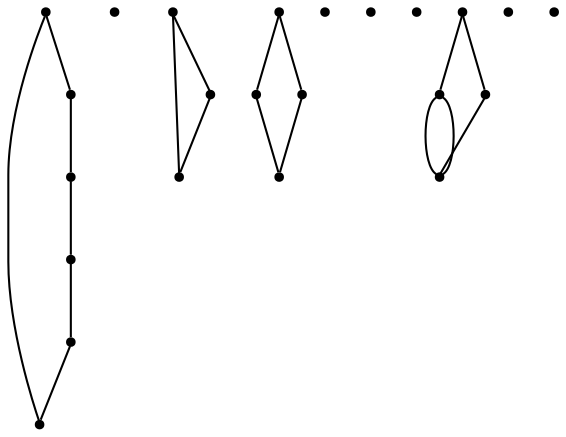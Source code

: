 graph {
  node [shape=point,comment="{\"directed\":false,\"doi\":\"10.1007/3-540-45848-4_31\",\"figure\":\"8 (1)\"}"]

  v0 [pos="916.2083307902019,1788.210175002831"]
  v1 [pos="931.208356221517,1825.710175002831"]
  v2 [pos="782.7083587646484,1774.7102156929348"]
  v3 [pos="925.208346048991,1878.210200434146"]
  v4 [pos="901.2083053588868,1914.2101343127265"]
  v5 [pos="752.7083079020183,1885.7101495715156"]
  v6 [pos="1954.0833473205566,1806.210205520409"]
  v7 [pos="1954.208342234294,1749.2101088814113"]
  v8 [pos="1897.208372751872,1749.2101088814113"]
  v9 [pos="1897.083377838135,1806.210205520409"]
  v10 [pos="1843.708388010661,1748.2101495715158"]
  v11 [pos="1843.708388010661,1808.2101241402004"]
  v12 [pos="1783.708413441976,1748.2101495715158"]
  v13 [pos="1783.708413441976,1808.2101241402006"]
  v14 [pos="1678.708362579346,1748.2101495715158"]
  v15 [pos="1618.708388010661,1808.2101241402006"]
  v16 [pos="1618.708388010661,1748.2101495715158"]
  v17 [pos="1558.708413441976,1808.2101241402006"]
  v18 [pos="1558.708413441976,1748.2101495715158"]
  v19 [pos="1498.7083117167158,1748.2101495715158"]
  v20 [pos="1498.7083117167156,1808.2101241402006"]
  v21 [pos="1296.208413441976,1755.7102258654609"]
  v22 [pos="1125.2083778381348,1779.7101393989894"]

  v0 -- v2 [id="-1",pos="916.2083307902019,1788.210175002831 895.5958719078724,1770.115556478807 869.7620175827858,1756.7850803983386 840.8332824707032,1756.7850803983386 819.3872789243294,1756.7850803983388 799.6421644457993,1764.1113112797862 782.7083587646484,1774.7102156929348"]
  v20 -- v17 [id="-7",pos="1498.7083117167156,1808.2101241402006 1558.708413441976,1808.2101241402006 1558.708413441976,1808.2101241402006 1558.708413441976,1808.2101241402006"]
  v20 -- v19 [id="-8",pos="1498.7083117167156,1808.2101241402006 1498.7083117167158,1748.2101495715158 1498.7083117167158,1748.2101495715158 1498.7083117167158,1748.2101495715158"]
  v19 -- v18 [id="-9",pos="1498.7083117167158,1748.2101495715158 1558.708413441976,1748.2101495715158 1558.708413441976,1748.2101495715158 1558.708413441976,1748.2101495715158"]
  v1 -- v0 [id="-10",pos="931.208356221517,1825.710175002831 926.8507577232385,1812.9631720764555 920.7350267430447,1801.07926850611 916.2083307902019,1788.210175002831"]
  v17 -- v18 [id="-11",pos="1558.708413441976,1808.2101241402006 1558.1666310628257,1872.3018701525705 1558.1666310628257,1872.3018701525705 1558.1666310628257,1872.3018701525705 1873.6666361490886,1872.3018701525705 1873.6666361490886,1872.3018701525705 1873.6666361490886,1872.3018701525705 1873.6666361490886,1683.301804031151 1873.6666361490886,1683.301804031151 1873.6666361490886,1683.301804031151 1558.1666310628257,1683.301804031151 1558.1666310628257,1683.301804031151 1558.1666310628257,1683.301804031151 1558.708413441976,1748.2101495715158 1558.708413441976,1748.2101495715158 1558.708413441976,1748.2101495715158"]
  v17 -- v18 [id="-13",pos="1558.708413441976,1808.2101241402006 1558.708413441976,1748.2101495715158 1558.708413441976,1748.2101495715158 1558.708413441976,1748.2101495715158"]
  v13 -- v11 [id="-18",pos="1783.708413441976,1808.2101241402006 1843.708388010661,1808.2101241402004 1843.708388010661,1808.2101241402004 1843.708388010661,1808.2101241402004"]
  v13 -- v12 [id="-19",pos="1783.708413441976,1808.2101241402006 1783.708413441976,1748.2101495715158 1783.708413441976,1748.2101495715158 1783.708413441976,1748.2101495715158"]
  v12 -- v10 [id="-20",pos="1783.708413441976,1748.2101495715158 1843.708388010661,1748.2101495715158 1843.708388010661,1748.2101495715158 1843.708388010661,1748.2101495715158"]
  v11 -- v10 [id="-21",pos="1843.708388010661,1808.2101241402004 1843.708388010661,1748.2101495715158 1843.708388010661,1748.2101495715158 1843.708388010661,1748.2101495715158"]
  v9 -- v7 [id="-24",pos="1897.083377838135,1806.210205520409 1895.6666310628257,1870.801804031151 1895.6666310628257,1870.801804031151 1895.6666310628257,1870.801804031151 2006.666692097982,1870.801804031151 2006.666692097982,1870.801804031151 2006.666692097982,1870.801804031151 2006.666692097982,1747.8018498075182 2006.666692097982,1747.8018498075182 2006.666692097982,1747.8018498075182 1954.208342234294,1749.2101088814113 1954.208342234294,1749.2101088814113 1954.208342234294,1749.2101088814113"]
  v8 -- v7 [id="-26",pos="1897.208372751872,1749.2101088814113 1954.208342234294,1749.2101088814113 1954.208342234294,1749.2101088814113 1954.208342234294,1749.2101088814113"]
  v9 -- v8 [id="-28",pos="1897.083377838135,1806.210205520409 1897.208372751872,1749.2101088814113 1897.208372751872,1749.2101088814113 1897.208372751872,1749.2101088814113"]
  v5 -- v2 [id="-29",pos="752.7083079020183,1885.7101495715156 751.0615424992487,1873.694911978517 748.533312479655,1861.6834938231682 748.533312479655,1849.0851139676745 748.533312479655,1819.5811307383324 762.3992261323438,1793.2963009042783 782.7083587646484,1774.7102156929348"]
  v5 -- v4 [id="-30",pos="752.7083079020183,1885.7101495715156 769.5694608258201,1917.9560810371293 802.4816755504806,1941.3851475370104 840.8332824707032,1941.3851475370104 865.0416388237595,1941.3851475370104 887.0827120866395,1932.050081865146 901.2083053588868,1914.2101343127265"]
  v4 -- v3 [id="-31",pos="901.2083053588868,1914.2101343127265 914.5600243100057,1906.5811290643896 923.0785887331729,1893.726681098317 925.208346048991,1878.210200434146"]
  v3 -- v1 [id="-33",pos="925.208346048991,1878.210200434146 931.3577002574608,1869.7888449265622 933.1333160400392,1859.6430956727918 933.1333160400392,1849.0851139676745 933.1333160400393,1841.0977177728337 932.1170728684237,1833.3462557355451 931.208356221517,1825.710175002831"]
}